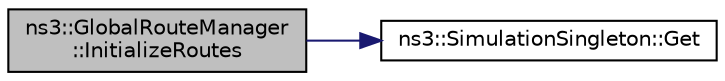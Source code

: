 digraph "ns3::GlobalRouteManager::InitializeRoutes"
{
 // LATEX_PDF_SIZE
  edge [fontname="Helvetica",fontsize="10",labelfontname="Helvetica",labelfontsize="10"];
  node [fontname="Helvetica",fontsize="10",shape=record];
  rankdir="LR";
  Node1 [label="ns3::GlobalRouteManager\l::InitializeRoutes",height=0.2,width=0.4,color="black", fillcolor="grey75", style="filled", fontcolor="black",tooltip="Compute routes using a Dijkstra SPF computation and populate per-node forwarding tables."];
  Node1 -> Node2 [color="midnightblue",fontsize="10",style="solid",fontname="Helvetica"];
  Node2 [label="ns3::SimulationSingleton::Get",height=0.2,width=0.4,color="black", fillcolor="white", style="filled",URL="$classns3_1_1_simulation_singleton.html#a35870bf2664aaa6e653ce99fb68fc8fc",tooltip="Get a pointer to the singleton instance."];
}
